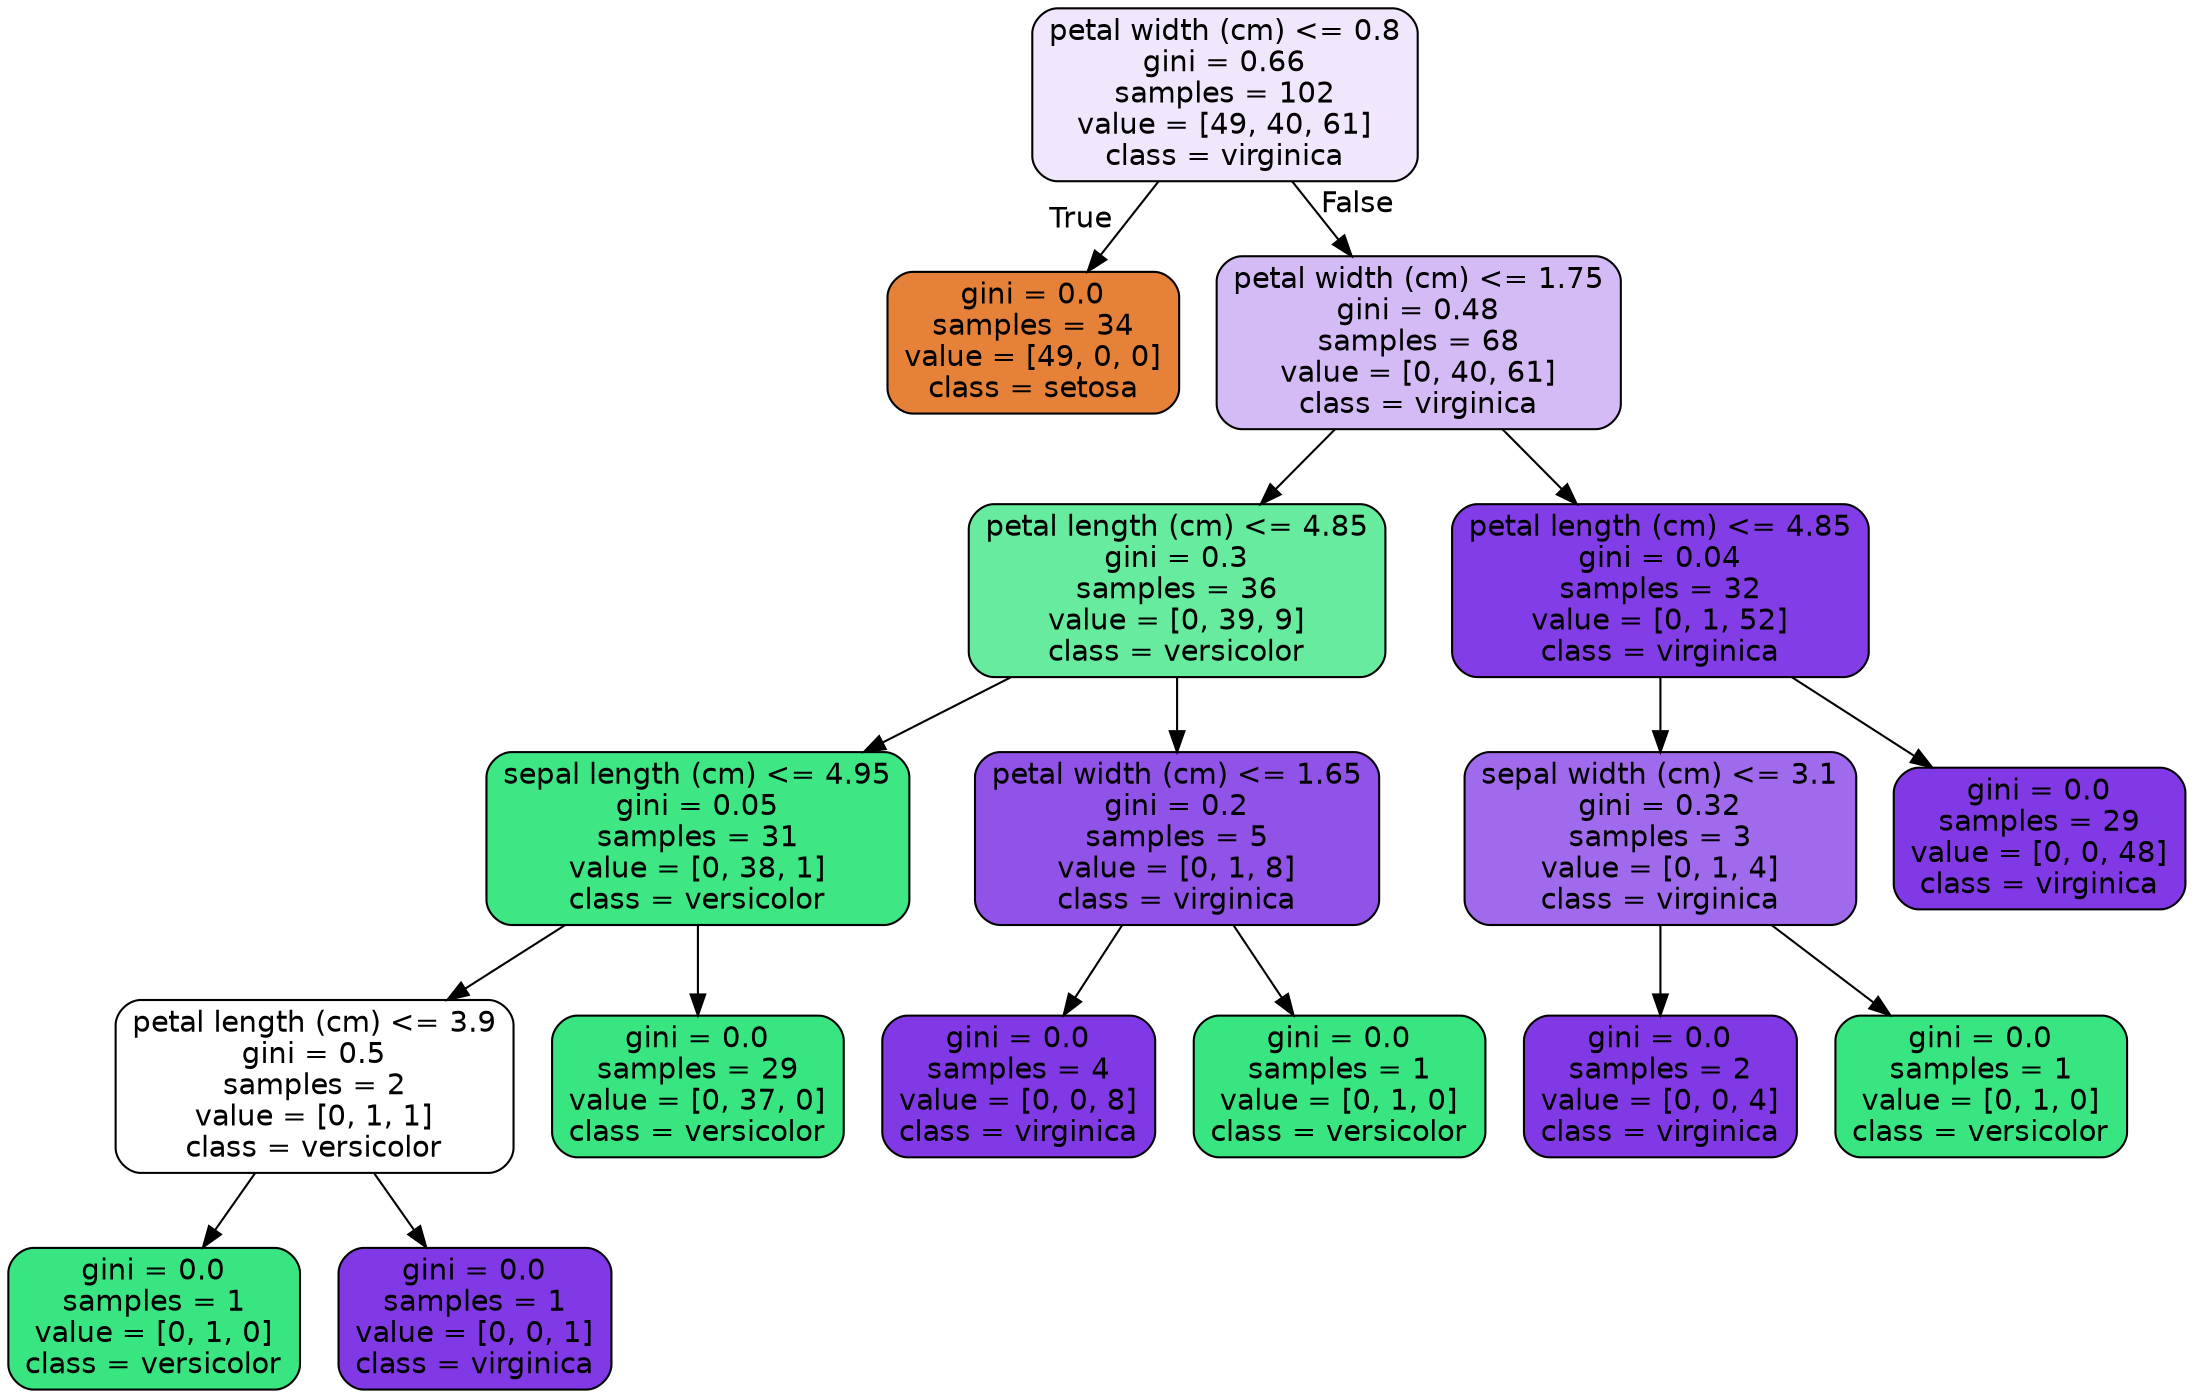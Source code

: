 digraph Tree {
node [shape=box, style="filled, rounded", color="black", fontname=helvetica] ;
edge [fontname=helvetica] ;
0 [label="petal width (cm) <= 0.8\ngini = 0.66\nsamples = 102\nvalue = [49, 40, 61]\nclass = virginica", fillcolor="#f0e7fc"] ;
1 [label="gini = 0.0\nsamples = 34\nvalue = [49, 0, 0]\nclass = setosa", fillcolor="#e58139"] ;
0 -> 1 [labeldistance=2.5, labelangle=45, headlabel="True"] ;
2 [label="petal width (cm) <= 1.75\ngini = 0.48\nsamples = 68\nvalue = [0, 40, 61]\nclass = virginica", fillcolor="#d4bbf6"] ;
0 -> 2 [labeldistance=2.5, labelangle=-45, headlabel="False"] ;
3 [label="petal length (cm) <= 4.85\ngini = 0.3\nsamples = 36\nvalue = [0, 39, 9]\nclass = versicolor", fillcolor="#67eb9e"] ;
2 -> 3 ;
4 [label="sepal length (cm) <= 4.95\ngini = 0.05\nsamples = 31\nvalue = [0, 38, 1]\nclass = versicolor", fillcolor="#3ee684"] ;
3 -> 4 ;
5 [label="petal length (cm) <= 3.9\ngini = 0.5\nsamples = 2\nvalue = [0, 1, 1]\nclass = versicolor", fillcolor="#ffffff"] ;
4 -> 5 ;
6 [label="gini = 0.0\nsamples = 1\nvalue = [0, 1, 0]\nclass = versicolor", fillcolor="#39e581"] ;
5 -> 6 ;
7 [label="gini = 0.0\nsamples = 1\nvalue = [0, 0, 1]\nclass = virginica", fillcolor="#8139e5"] ;
5 -> 7 ;
8 [label="gini = 0.0\nsamples = 29\nvalue = [0, 37, 0]\nclass = versicolor", fillcolor="#39e581"] ;
4 -> 8 ;
9 [label="petal width (cm) <= 1.65\ngini = 0.2\nsamples = 5\nvalue = [0, 1, 8]\nclass = virginica", fillcolor="#9152e8"] ;
3 -> 9 ;
10 [label="gini = 0.0\nsamples = 4\nvalue = [0, 0, 8]\nclass = virginica", fillcolor="#8139e5"] ;
9 -> 10 ;
11 [label="gini = 0.0\nsamples = 1\nvalue = [0, 1, 0]\nclass = versicolor", fillcolor="#39e581"] ;
9 -> 11 ;
12 [label="petal length (cm) <= 4.85\ngini = 0.04\nsamples = 32\nvalue = [0, 1, 52]\nclass = virginica", fillcolor="#833de6"] ;
2 -> 12 ;
13 [label="sepal width (cm) <= 3.1\ngini = 0.32\nsamples = 3\nvalue = [0, 1, 4]\nclass = virginica", fillcolor="#a06aec"] ;
12 -> 13 ;
14 [label="gini = 0.0\nsamples = 2\nvalue = [0, 0, 4]\nclass = virginica", fillcolor="#8139e5"] ;
13 -> 14 ;
15 [label="gini = 0.0\nsamples = 1\nvalue = [0, 1, 0]\nclass = versicolor", fillcolor="#39e581"] ;
13 -> 15 ;
16 [label="gini = 0.0\nsamples = 29\nvalue = [0, 0, 48]\nclass = virginica", fillcolor="#8139e5"] ;
12 -> 16 ;
}